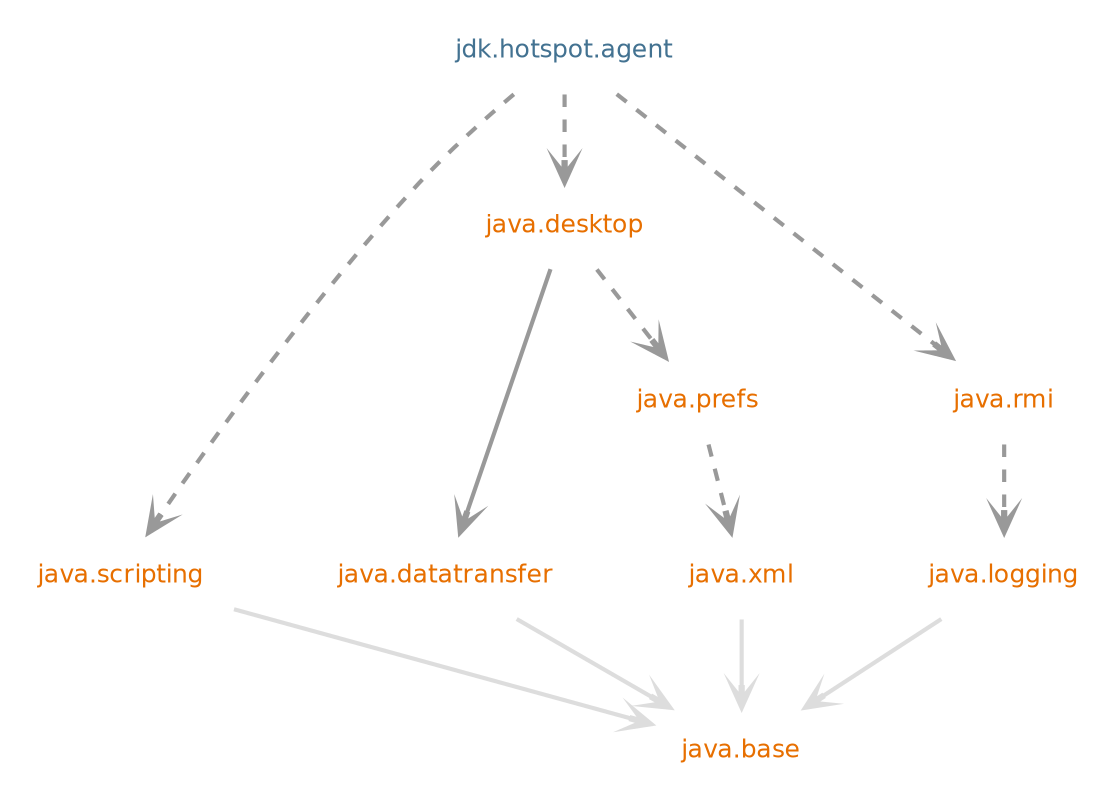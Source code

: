 digraph "jdk.hotspot.agent" {
  nodesep=.5;
  ranksep=0.600000;
  pencolor=transparent;
  node [shape=plaintext, fontcolor="#000000", fontname="DejaVuSans", fontsize=12, margin=".2,.2"];
  edge [penwidth=2, color="#999999", arrowhead=open, arrowsize=1];
  {rank=same "java.logging","java.scripting","java.xml"}
  {rank=same "java.desktop"}
  subgraph se {
  "java.base" [fontcolor="#e76f00", group=java];
  "java.datatransfer" [fontcolor="#e76f00", group=java];
  "java.desktop" [fontcolor="#e76f00", group=java];
  "java.logging" [fontcolor="#e76f00", group=java];
  "java.prefs" [fontcolor="#e76f00", group=java];
  "java.rmi" [fontcolor="#e76f00", group=java];
  "java.scripting" [fontcolor="#e76f00", group=java];
  "java.xml" [fontcolor="#e76f00", group=java];
  }
  subgraph jdk {
  "jdk.hotspot.agent" [fontcolor="#437291", group=jdk];
  }
  "java.datatransfer" -> "java.base" [color="#dddddd", weight=10];
  "java.desktop" -> "java.prefs" [style="dashed", weight=10];
  "java.desktop" -> "java.datatransfer" [weight=10];
  "java.logging" -> "java.base" [color="#dddddd", weight=10];
  "java.prefs" -> "java.xml" [style="dashed", weight=10];
  "java.rmi" -> "java.logging" [style="dashed", weight=10];
  "java.scripting" -> "java.base" [color="#dddddd", weight=10];
  "java.xml" -> "java.base" [color="#dddddd", weight=10000];
  "jdk.hotspot.agent" -> "java.rmi" [style="dashed"];
  "jdk.hotspot.agent" -> "java.desktop" [style="dashed"];
  "jdk.hotspot.agent" -> "java.scripting" [style="dashed"];
}

